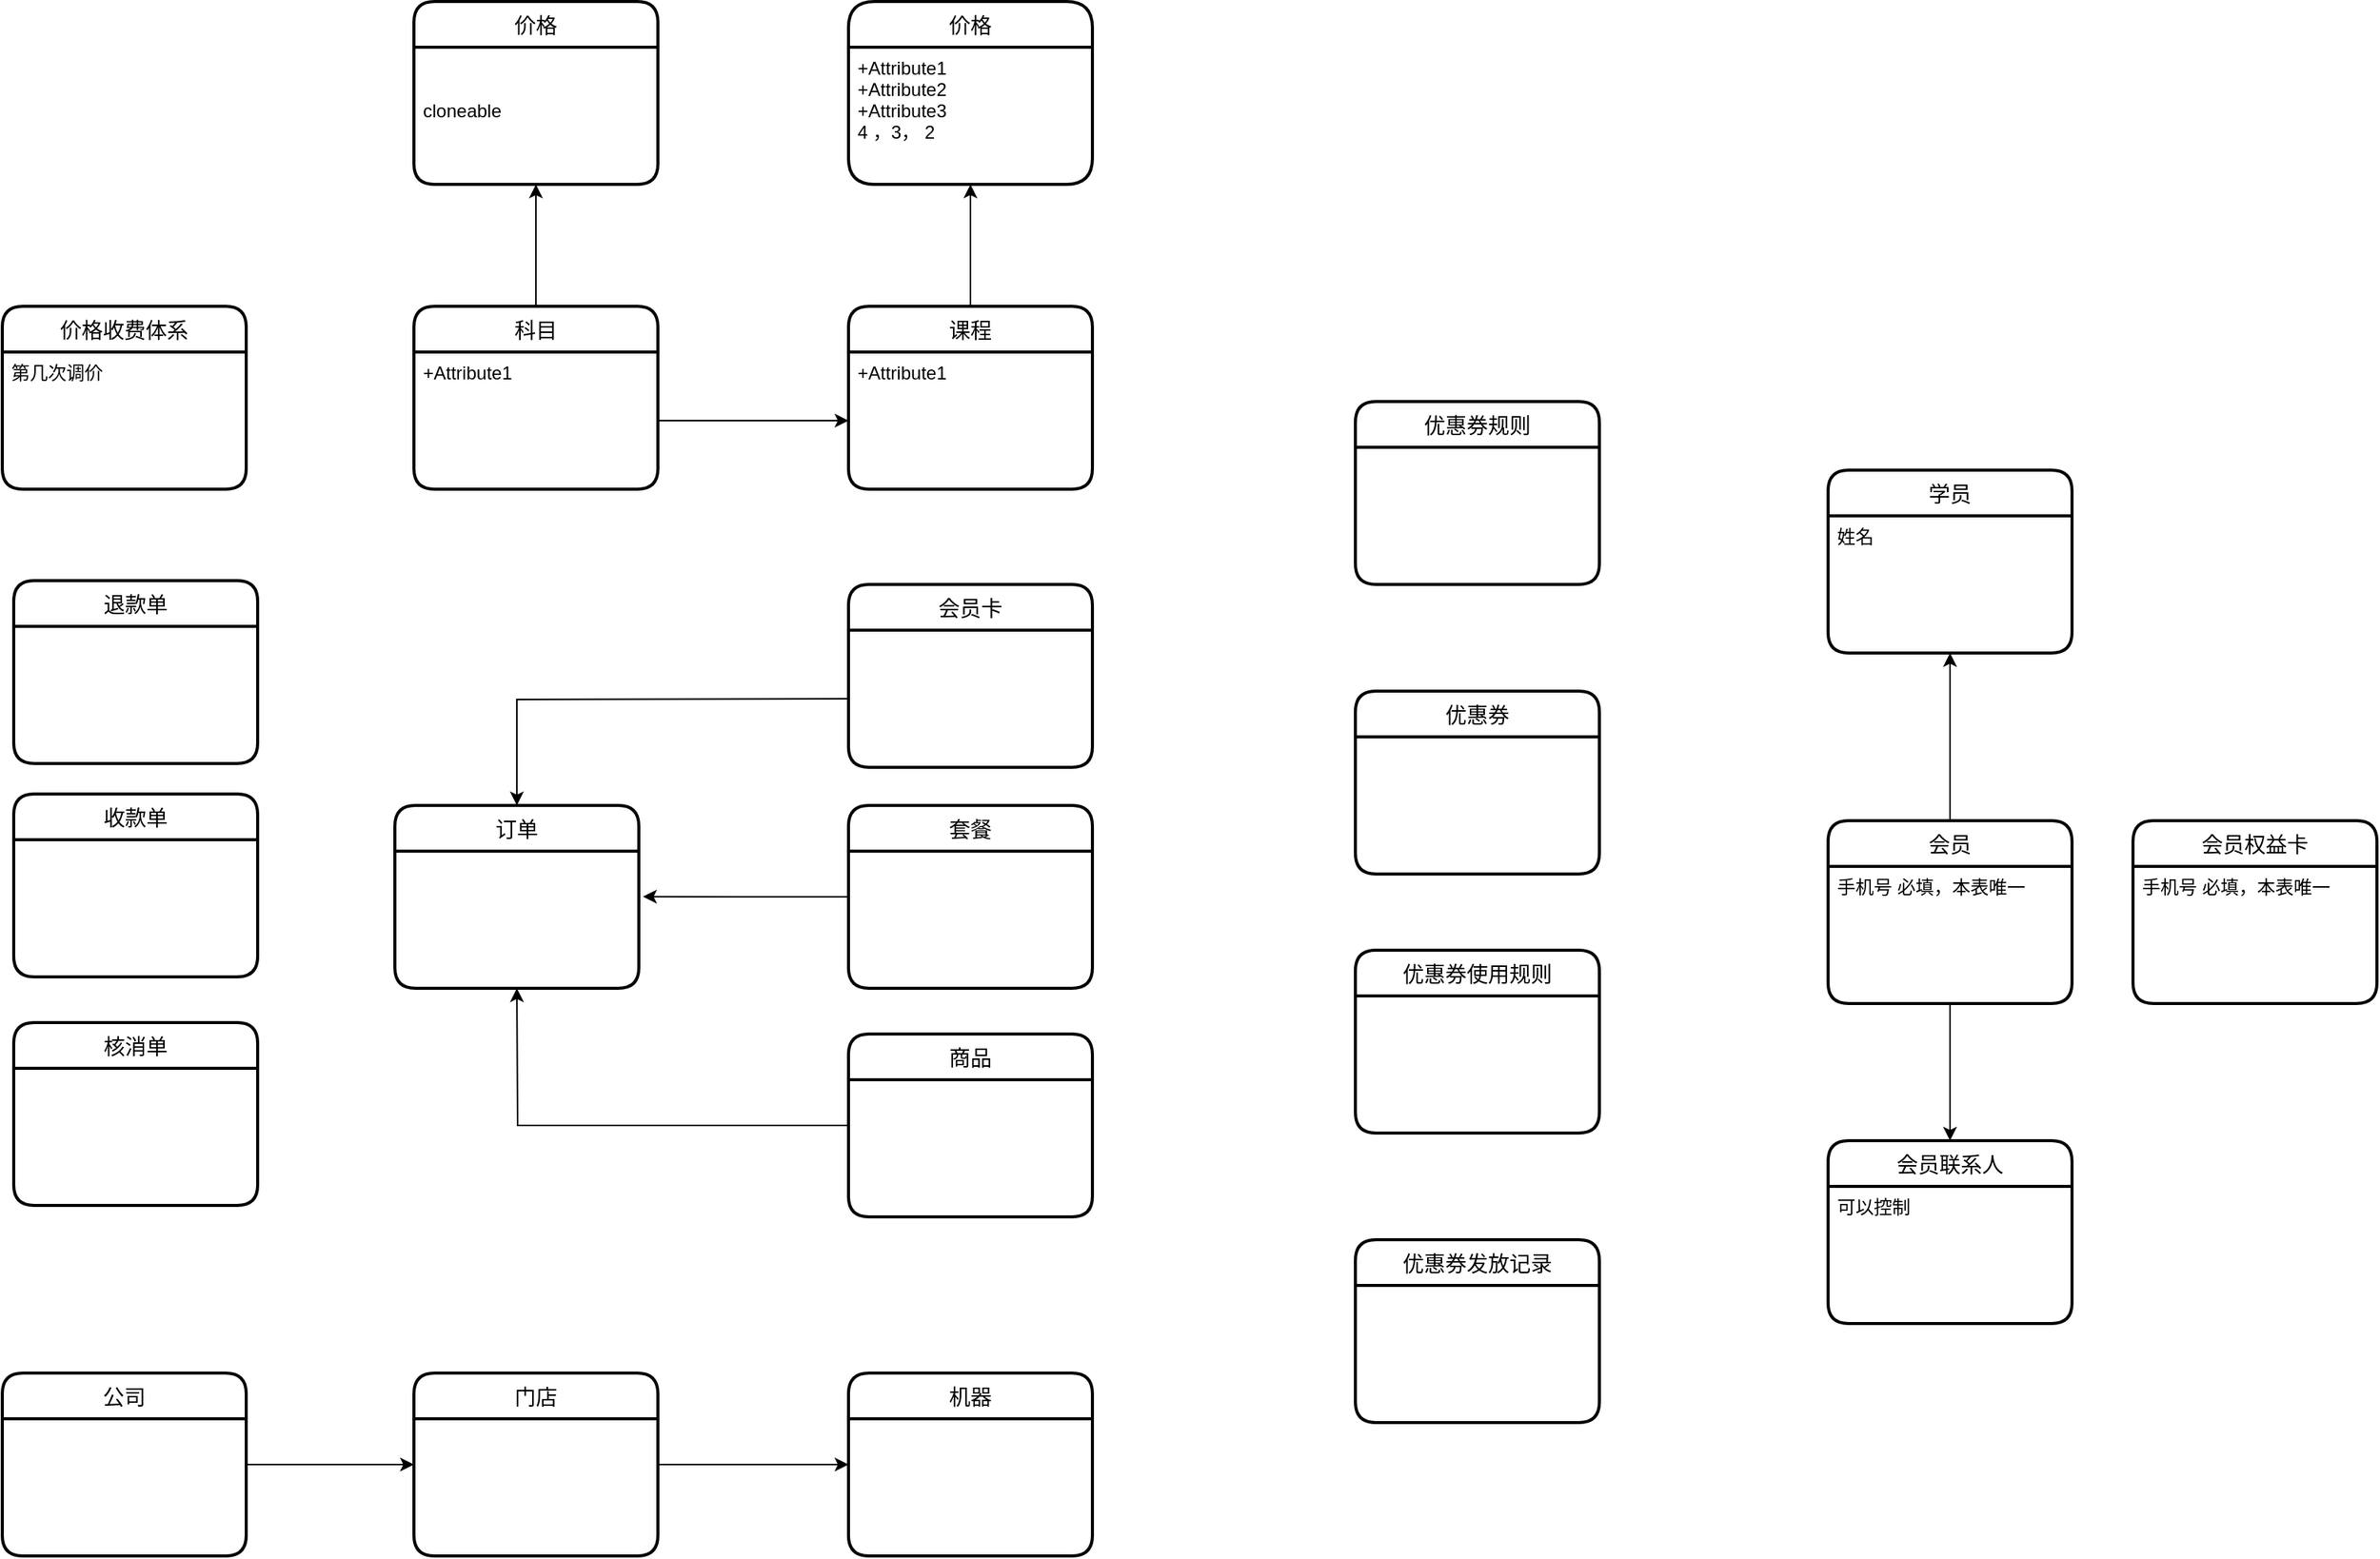 <mxfile version="14.4.2" type="github">
  <diagram id="R2lEEEUBdFMjLlhIrx00" name="Page-1">
    <mxGraphModel dx="1790" dy="870" grid="1" gridSize="10" guides="1" tooltips="1" connect="1" arrows="1" fold="1" page="1" pageScale="1" pageWidth="850" pageHeight="1100" math="0" shadow="0" extFonts="Permanent Marker^https://fonts.googleapis.com/css?family=Permanent+Marker">
      <root>
        <mxCell id="0" />
        <mxCell id="1" parent="0" />
        <mxCell id="fdTC0X4Nxif4Oo2Fp6-Q-11" style="edgeStyle=orthogonalEdgeStyle;rounded=0;orthogonalLoop=1;jettySize=auto;html=1;entryX=0.5;entryY=1;entryDx=0;entryDy=0;" edge="1" parent="1" source="fdTC0X4Nxif4Oo2Fp6-Q-1" target="fdTC0X4Nxif4Oo2Fp6-Q-7">
          <mxGeometry relative="1" as="geometry" />
        </mxCell>
        <mxCell id="fdTC0X4Nxif4Oo2Fp6-Q-1" value="科目" style="swimlane;childLayout=stackLayout;horizontal=1;startSize=30;horizontalStack=0;rounded=1;fontSize=14;fontStyle=0;strokeWidth=2;resizeParent=0;resizeLast=1;shadow=0;dashed=0;align=center;" vertex="1" parent="1">
          <mxGeometry x="312.5" y="230" width="160" height="120" as="geometry" />
        </mxCell>
        <mxCell id="fdTC0X4Nxif4Oo2Fp6-Q-2" value="+Attribute1&#xa;" style="align=left;strokeColor=none;fillColor=none;spacingLeft=4;fontSize=12;verticalAlign=top;resizable=0;rotatable=0;part=1;" vertex="1" parent="fdTC0X4Nxif4Oo2Fp6-Q-1">
          <mxGeometry y="30" width="160" height="90" as="geometry" />
        </mxCell>
        <mxCell id="fdTC0X4Nxif4Oo2Fp6-Q-12" style="edgeStyle=orthogonalEdgeStyle;rounded=0;orthogonalLoop=1;jettySize=auto;html=1;entryX=0.5;entryY=1;entryDx=0;entryDy=0;" edge="1" parent="1" source="fdTC0X4Nxif4Oo2Fp6-Q-3" target="fdTC0X4Nxif4Oo2Fp6-Q-9">
          <mxGeometry relative="1" as="geometry" />
        </mxCell>
        <mxCell id="fdTC0X4Nxif4Oo2Fp6-Q-3" value="课程" style="swimlane;childLayout=stackLayout;horizontal=1;startSize=30;horizontalStack=0;rounded=1;fontSize=14;fontStyle=0;strokeWidth=2;resizeParent=0;resizeLast=1;shadow=0;dashed=0;align=center;" vertex="1" parent="1">
          <mxGeometry x="597.5" y="230" width="160" height="120" as="geometry" />
        </mxCell>
        <mxCell id="fdTC0X4Nxif4Oo2Fp6-Q-4" value="+Attribute1&#xa;" style="align=left;strokeColor=none;fillColor=none;spacingLeft=4;fontSize=12;verticalAlign=top;resizable=0;rotatable=0;part=1;" vertex="1" parent="fdTC0X4Nxif4Oo2Fp6-Q-3">
          <mxGeometry y="30" width="160" height="90" as="geometry" />
        </mxCell>
        <mxCell id="fdTC0X4Nxif4Oo2Fp6-Q-6" value="价格" style="swimlane;childLayout=stackLayout;horizontal=1;startSize=30;horizontalStack=0;rounded=1;fontSize=14;fontStyle=0;strokeWidth=2;resizeParent=0;resizeLast=1;shadow=0;dashed=0;align=center;" vertex="1" parent="1">
          <mxGeometry x="312.5" y="30" width="160" height="120" as="geometry" />
        </mxCell>
        <mxCell id="fdTC0X4Nxif4Oo2Fp6-Q-7" value="&#xa;&#xa;cloneable" style="align=left;strokeColor=none;fillColor=none;spacingLeft=4;fontSize=12;verticalAlign=top;resizable=0;rotatable=0;part=1;" vertex="1" parent="fdTC0X4Nxif4Oo2Fp6-Q-6">
          <mxGeometry y="30" width="160" height="90" as="geometry" />
        </mxCell>
        <mxCell id="fdTC0X4Nxif4Oo2Fp6-Q-8" value="价格" style="swimlane;childLayout=stackLayout;horizontal=1;startSize=30;horizontalStack=0;rounded=1;fontSize=14;fontStyle=0;strokeWidth=2;resizeParent=0;resizeLast=1;shadow=0;dashed=0;align=center;arcSize=19;" vertex="1" parent="1">
          <mxGeometry x="597.5" y="30" width="160" height="120" as="geometry" />
        </mxCell>
        <mxCell id="fdTC0X4Nxif4Oo2Fp6-Q-9" value="+Attribute1&#xa;+Attribute2&#xa;+Attribute3&#xa;4 ，3， 2" style="align=left;strokeColor=none;fillColor=none;spacingLeft=4;fontSize=12;verticalAlign=top;resizable=0;rotatable=0;part=1;" vertex="1" parent="fdTC0X4Nxif4Oo2Fp6-Q-8">
          <mxGeometry y="30" width="160" height="90" as="geometry" />
        </mxCell>
        <mxCell id="fdTC0X4Nxif4Oo2Fp6-Q-10" style="edgeStyle=orthogonalEdgeStyle;rounded=0;orthogonalLoop=1;jettySize=auto;html=1;entryX=0;entryY=0.5;entryDx=0;entryDy=0;" edge="1" parent="1" source="fdTC0X4Nxif4Oo2Fp6-Q-2" target="fdTC0X4Nxif4Oo2Fp6-Q-4">
          <mxGeometry relative="1" as="geometry" />
        </mxCell>
        <mxCell id="fdTC0X4Nxif4Oo2Fp6-Q-13" value="价格收费体系" style="swimlane;childLayout=stackLayout;horizontal=1;startSize=30;horizontalStack=0;rounded=1;fontSize=14;fontStyle=0;strokeWidth=2;resizeParent=0;resizeLast=1;shadow=0;dashed=0;align=center;" vertex="1" parent="1">
          <mxGeometry x="42.5" y="230" width="160" height="120" as="geometry" />
        </mxCell>
        <mxCell id="fdTC0X4Nxif4Oo2Fp6-Q-14" value="第几次调价&#xa;" style="align=left;strokeColor=none;fillColor=none;spacingLeft=4;fontSize=12;verticalAlign=top;resizable=0;rotatable=0;part=1;" vertex="1" parent="fdTC0X4Nxif4Oo2Fp6-Q-13">
          <mxGeometry y="30" width="160" height="90" as="geometry" />
        </mxCell>
        <mxCell id="fdTC0X4Nxif4Oo2Fp6-Q-28" value="会员" style="swimlane;childLayout=stackLayout;horizontal=1;startSize=30;horizontalStack=0;rounded=1;fontSize=14;fontStyle=0;strokeWidth=2;resizeParent=0;resizeLast=1;shadow=0;dashed=0;align=center;" vertex="1" parent="1">
          <mxGeometry x="1240" y="567.5" width="160" height="120" as="geometry" />
        </mxCell>
        <mxCell id="fdTC0X4Nxif4Oo2Fp6-Q-29" value="手机号 必填，本表唯一" style="align=left;strokeColor=none;fillColor=none;spacingLeft=4;fontSize=12;verticalAlign=top;resizable=0;rotatable=0;part=1;" vertex="1" parent="fdTC0X4Nxif4Oo2Fp6-Q-28">
          <mxGeometry y="30" width="160" height="90" as="geometry" />
        </mxCell>
        <mxCell id="fdTC0X4Nxif4Oo2Fp6-Q-30" value="学员" style="swimlane;childLayout=stackLayout;horizontal=1;startSize=30;horizontalStack=0;rounded=1;fontSize=14;fontStyle=0;strokeWidth=2;resizeParent=0;resizeLast=1;shadow=0;dashed=0;align=center;" vertex="1" parent="1">
          <mxGeometry x="1240" y="337.5" width="160" height="120" as="geometry" />
        </mxCell>
        <mxCell id="fdTC0X4Nxif4Oo2Fp6-Q-31" value="姓名" style="align=left;strokeColor=none;fillColor=none;spacingLeft=4;fontSize=12;verticalAlign=top;resizable=0;rotatable=0;part=1;" vertex="1" parent="fdTC0X4Nxif4Oo2Fp6-Q-30">
          <mxGeometry y="30" width="160" height="90" as="geometry" />
        </mxCell>
        <mxCell id="fdTC0X4Nxif4Oo2Fp6-Q-32" value="会员联系人" style="swimlane;childLayout=stackLayout;horizontal=1;startSize=30;horizontalStack=0;rounded=1;fontSize=14;fontStyle=0;strokeWidth=2;resizeParent=0;resizeLast=1;shadow=0;dashed=0;align=center;" vertex="1" parent="1">
          <mxGeometry x="1240" y="777.5" width="160" height="120" as="geometry" />
        </mxCell>
        <mxCell id="fdTC0X4Nxif4Oo2Fp6-Q-33" value="可以控制" style="align=left;strokeColor=none;fillColor=none;spacingLeft=4;fontSize=12;verticalAlign=top;resizable=0;rotatable=0;part=1;" vertex="1" parent="fdTC0X4Nxif4Oo2Fp6-Q-32">
          <mxGeometry y="30" width="160" height="90" as="geometry" />
        </mxCell>
        <mxCell id="fdTC0X4Nxif4Oo2Fp6-Q-34" style="edgeStyle=orthogonalEdgeStyle;rounded=0;orthogonalLoop=1;jettySize=auto;html=1;entryX=0.5;entryY=0;entryDx=0;entryDy=0;" edge="1" parent="1" source="fdTC0X4Nxif4Oo2Fp6-Q-29" target="fdTC0X4Nxif4Oo2Fp6-Q-32">
          <mxGeometry relative="1" as="geometry" />
        </mxCell>
        <mxCell id="fdTC0X4Nxif4Oo2Fp6-Q-35" style="edgeStyle=orthogonalEdgeStyle;rounded=0;orthogonalLoop=1;jettySize=auto;html=1;exitX=0.5;exitY=0;exitDx=0;exitDy=0;" edge="1" parent="1" source="fdTC0X4Nxif4Oo2Fp6-Q-28" target="fdTC0X4Nxif4Oo2Fp6-Q-31">
          <mxGeometry relative="1" as="geometry">
            <mxPoint x="1320" y="557.5" as="sourcePoint" />
          </mxGeometry>
        </mxCell>
        <mxCell id="fdTC0X4Nxif4Oo2Fp6-Q-39" style="edgeStyle=orthogonalEdgeStyle;rounded=0;orthogonalLoop=1;jettySize=auto;html=1;entryX=0;entryY=0.5;entryDx=0;entryDy=0;" edge="1" parent="1" source="fdTC0X4Nxif4Oo2Fp6-Q-36" target="fdTC0X4Nxif4Oo2Fp6-Q-38">
          <mxGeometry relative="1" as="geometry" />
        </mxCell>
        <mxCell id="fdTC0X4Nxif4Oo2Fp6-Q-36" value="公司" style="swimlane;childLayout=stackLayout;horizontal=1;startSize=30;horizontalStack=0;rounded=1;fontSize=14;fontStyle=0;strokeWidth=2;resizeParent=0;resizeLast=1;shadow=0;dashed=0;align=center;" vertex="1" parent="1">
          <mxGeometry x="42.5" y="930" width="160" height="120" as="geometry" />
        </mxCell>
        <mxCell id="fdTC0X4Nxif4Oo2Fp6-Q-42" style="edgeStyle=orthogonalEdgeStyle;rounded=0;orthogonalLoop=1;jettySize=auto;html=1;entryX=0;entryY=0.5;entryDx=0;entryDy=0;" edge="1" parent="1" source="fdTC0X4Nxif4Oo2Fp6-Q-38" target="fdTC0X4Nxif4Oo2Fp6-Q-40">
          <mxGeometry relative="1" as="geometry" />
        </mxCell>
        <mxCell id="fdTC0X4Nxif4Oo2Fp6-Q-38" value="门店" style="swimlane;childLayout=stackLayout;horizontal=1;startSize=30;horizontalStack=0;rounded=1;fontSize=14;fontStyle=0;strokeWidth=2;resizeParent=0;resizeLast=1;shadow=0;dashed=0;align=center;" vertex="1" parent="1">
          <mxGeometry x="312.5" y="930" width="160" height="120" as="geometry" />
        </mxCell>
        <mxCell id="fdTC0X4Nxif4Oo2Fp6-Q-40" value="机器" style="swimlane;childLayout=stackLayout;horizontal=1;startSize=30;horizontalStack=0;rounded=1;fontSize=14;fontStyle=0;strokeWidth=2;resizeParent=0;resizeLast=1;shadow=0;dashed=0;align=center;" vertex="1" parent="1">
          <mxGeometry x="597.5" y="930" width="160" height="120" as="geometry" />
        </mxCell>
        <mxCell id="fdTC0X4Nxif4Oo2Fp6-Q-43" value="会员卡" style="swimlane;childLayout=stackLayout;horizontal=1;startSize=30;horizontalStack=0;rounded=1;fontSize=14;fontStyle=0;strokeWidth=2;resizeParent=0;resizeLast=1;shadow=0;dashed=0;align=center;" vertex="1" parent="1">
          <mxGeometry x="597.5" y="412.5" width="160" height="120" as="geometry" />
        </mxCell>
        <mxCell id="fdTC0X4Nxif4Oo2Fp6-Q-53" style="edgeStyle=orthogonalEdgeStyle;rounded=0;orthogonalLoop=1;jettySize=auto;html=1;entryX=0.5;entryY=1;entryDx=0;entryDy=0;" edge="1" parent="1" source="fdTC0X4Nxif4Oo2Fp6-Q-45">
          <mxGeometry relative="1" as="geometry">
            <mxPoint x="380" y="677.5" as="targetPoint" />
          </mxGeometry>
        </mxCell>
        <mxCell id="fdTC0X4Nxif4Oo2Fp6-Q-45" value="商品" style="swimlane;childLayout=stackLayout;horizontal=1;startSize=30;horizontalStack=0;rounded=1;fontSize=14;fontStyle=0;strokeWidth=2;resizeParent=0;resizeLast=1;shadow=0;dashed=0;align=center;" vertex="1" parent="1">
          <mxGeometry x="597.5" y="707.5" width="160" height="120" as="geometry" />
        </mxCell>
        <mxCell id="fdTC0X4Nxif4Oo2Fp6-Q-52" style="edgeStyle=orthogonalEdgeStyle;rounded=0;orthogonalLoop=1;jettySize=auto;html=1;entryX=1.017;entryY=0.332;entryDx=0;entryDy=0;entryPerimeter=0;" edge="1" parent="1" source="fdTC0X4Nxif4Oo2Fp6-Q-47">
          <mxGeometry relative="1" as="geometry">
            <mxPoint x="462.72" y="617.38" as="targetPoint" />
          </mxGeometry>
        </mxCell>
        <mxCell id="fdTC0X4Nxif4Oo2Fp6-Q-47" value="套餐" style="swimlane;childLayout=stackLayout;horizontal=1;startSize=30;horizontalStack=0;rounded=1;fontSize=14;fontStyle=0;strokeWidth=2;resizeParent=0;resizeLast=1;shadow=0;dashed=0;align=center;" vertex="1" parent="1">
          <mxGeometry x="597.5" y="557.5" width="160" height="120" as="geometry" />
        </mxCell>
        <mxCell id="fdTC0X4Nxif4Oo2Fp6-Q-49" value="订单" style="swimlane;childLayout=stackLayout;horizontal=1;startSize=30;horizontalStack=0;rounded=1;fontSize=14;fontStyle=0;strokeWidth=2;resizeParent=0;resizeLast=1;shadow=0;dashed=0;align=center;" vertex="1" parent="1">
          <mxGeometry x="300" y="557.5" width="160" height="120" as="geometry" />
        </mxCell>
        <mxCell id="fdTC0X4Nxif4Oo2Fp6-Q-51" style="edgeStyle=orthogonalEdgeStyle;rounded=0;orthogonalLoop=1;jettySize=auto;html=1;entryX=0.5;entryY=0;entryDx=0;entryDy=0;" edge="1" parent="1" target="fdTC0X4Nxif4Oo2Fp6-Q-49">
          <mxGeometry relative="1" as="geometry">
            <mxPoint x="597.5" y="487.5" as="sourcePoint" />
          </mxGeometry>
        </mxCell>
        <mxCell id="fdTC0X4Nxif4Oo2Fp6-Q-54" value="收款单" style="swimlane;childLayout=stackLayout;horizontal=1;startSize=30;horizontalStack=0;rounded=1;fontSize=14;fontStyle=0;strokeWidth=2;resizeParent=0;resizeLast=1;shadow=0;dashed=0;align=center;" vertex="1" parent="1">
          <mxGeometry x="50" y="550" width="160" height="120" as="geometry" />
        </mxCell>
        <mxCell id="fdTC0X4Nxif4Oo2Fp6-Q-56" value="退款单" style="swimlane;childLayout=stackLayout;horizontal=1;startSize=30;horizontalStack=0;rounded=1;fontSize=14;fontStyle=0;strokeWidth=2;resizeParent=0;resizeLast=1;shadow=0;dashed=0;align=center;" vertex="1" parent="1">
          <mxGeometry x="50" y="410" width="160" height="120" as="geometry" />
        </mxCell>
        <mxCell id="fdTC0X4Nxif4Oo2Fp6-Q-58" value="核消单" style="swimlane;childLayout=stackLayout;horizontal=1;startSize=30;horizontalStack=0;rounded=1;fontSize=14;fontStyle=0;strokeWidth=2;resizeParent=0;resizeLast=1;shadow=0;dashed=0;align=center;" vertex="1" parent="1">
          <mxGeometry x="50" y="700" width="160" height="120" as="geometry" />
        </mxCell>
        <mxCell id="fdTC0X4Nxif4Oo2Fp6-Q-60" value="优惠券" style="swimlane;childLayout=stackLayout;horizontal=1;startSize=30;horizontalStack=0;rounded=1;fontSize=14;fontStyle=0;strokeWidth=2;resizeParent=0;resizeLast=1;shadow=0;dashed=0;align=center;" vertex="1" parent="1">
          <mxGeometry x="930" y="482.5" width="160" height="120" as="geometry" />
        </mxCell>
        <mxCell id="fdTC0X4Nxif4Oo2Fp6-Q-61" value="优惠券规则" style="swimlane;childLayout=stackLayout;horizontal=1;startSize=30;horizontalStack=0;rounded=1;fontSize=14;fontStyle=0;strokeWidth=2;resizeParent=0;resizeLast=1;shadow=0;dashed=0;align=center;" vertex="1" parent="1">
          <mxGeometry x="930" y="292.5" width="160" height="120" as="geometry" />
        </mxCell>
        <mxCell id="fdTC0X4Nxif4Oo2Fp6-Q-62" value="优惠券使用规则" style="swimlane;childLayout=stackLayout;horizontal=1;startSize=30;horizontalStack=0;rounded=1;fontSize=14;fontStyle=0;strokeWidth=2;resizeParent=0;resizeLast=1;shadow=0;dashed=0;align=center;" vertex="1" parent="1">
          <mxGeometry x="930" y="652.5" width="160" height="120" as="geometry" />
        </mxCell>
        <mxCell id="fdTC0X4Nxif4Oo2Fp6-Q-63" value="优惠券发放记录" style="swimlane;childLayout=stackLayout;horizontal=1;startSize=30;horizontalStack=0;rounded=1;fontSize=14;fontStyle=0;strokeWidth=2;resizeParent=0;resizeLast=1;shadow=0;dashed=0;align=center;" vertex="1" parent="1">
          <mxGeometry x="930" y="842.5" width="160" height="120" as="geometry" />
        </mxCell>
        <mxCell id="fdTC0X4Nxif4Oo2Fp6-Q-64" value="会员权益卡" style="swimlane;childLayout=stackLayout;horizontal=1;startSize=30;horizontalStack=0;rounded=1;fontSize=14;fontStyle=0;strokeWidth=2;resizeParent=0;resizeLast=1;shadow=0;dashed=0;align=center;" vertex="1" parent="1">
          <mxGeometry x="1440" y="567.5" width="160" height="120" as="geometry" />
        </mxCell>
        <mxCell id="fdTC0X4Nxif4Oo2Fp6-Q-65" value="手机号 必填，本表唯一" style="align=left;strokeColor=none;fillColor=none;spacingLeft=4;fontSize=12;verticalAlign=top;resizable=0;rotatable=0;part=1;" vertex="1" parent="fdTC0X4Nxif4Oo2Fp6-Q-64">
          <mxGeometry y="30" width="160" height="90" as="geometry" />
        </mxCell>
      </root>
    </mxGraphModel>
  </diagram>
</mxfile>
